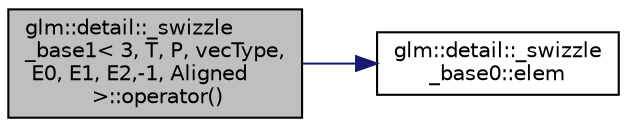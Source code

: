 digraph "glm::detail::_swizzle_base1&lt; 3, T, P, vecType, E0, E1, E2,-1, Aligned &gt;::operator()"
{
 // LATEX_PDF_SIZE
  edge [fontname="Helvetica",fontsize="10",labelfontname="Helvetica",labelfontsize="10"];
  node [fontname="Helvetica",fontsize="10",shape=record];
  rankdir="LR";
  Node1 [label="glm::detail::_swizzle\l_base1\< 3, T, P, vecType,\l E0, E1, E2,-1, Aligned\l \>::operator()",height=0.2,width=0.4,color="black", fillcolor="grey75", style="filled", fontcolor="black",tooltip=" "];
  Node1 -> Node2 [color="midnightblue",fontsize="10",style="solid",fontname="Helvetica"];
  Node2 [label="glm::detail::_swizzle\l_base0::elem",height=0.2,width=0.4,color="black", fillcolor="white", style="filled",URL="$structglm_1_1detail_1_1__swizzle__base0.html#a4011ff1a445ccda72c385462106eb3ff",tooltip=" "];
}

